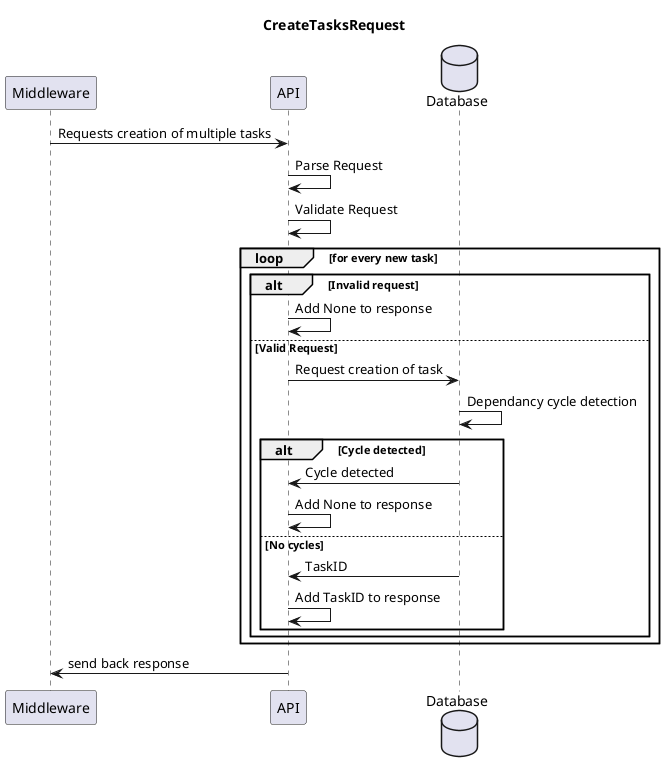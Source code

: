 @startuml middleware_create_task
title CreateTasksRequest
participant Middleware
participant API
database Database
Middleware -> API : Requests creation of multiple tasks
API -> API : Parse Request
API -> API : Validate Request
loop for every new task 
    alt Invalid request
    API -> API : Add None to response
    else Valid Request
        API -> Database : Request creation of task
        Database -> Database : Dependancy cycle detection
        alt Cycle detected
            Database -> API : Cycle detected
            API -> API : Add None to response
        else No cycles
            Database -> API : TaskID
            API -> API : Add TaskID to response
        end
    
    end

end
API -> Middleware : send back response
@enduml